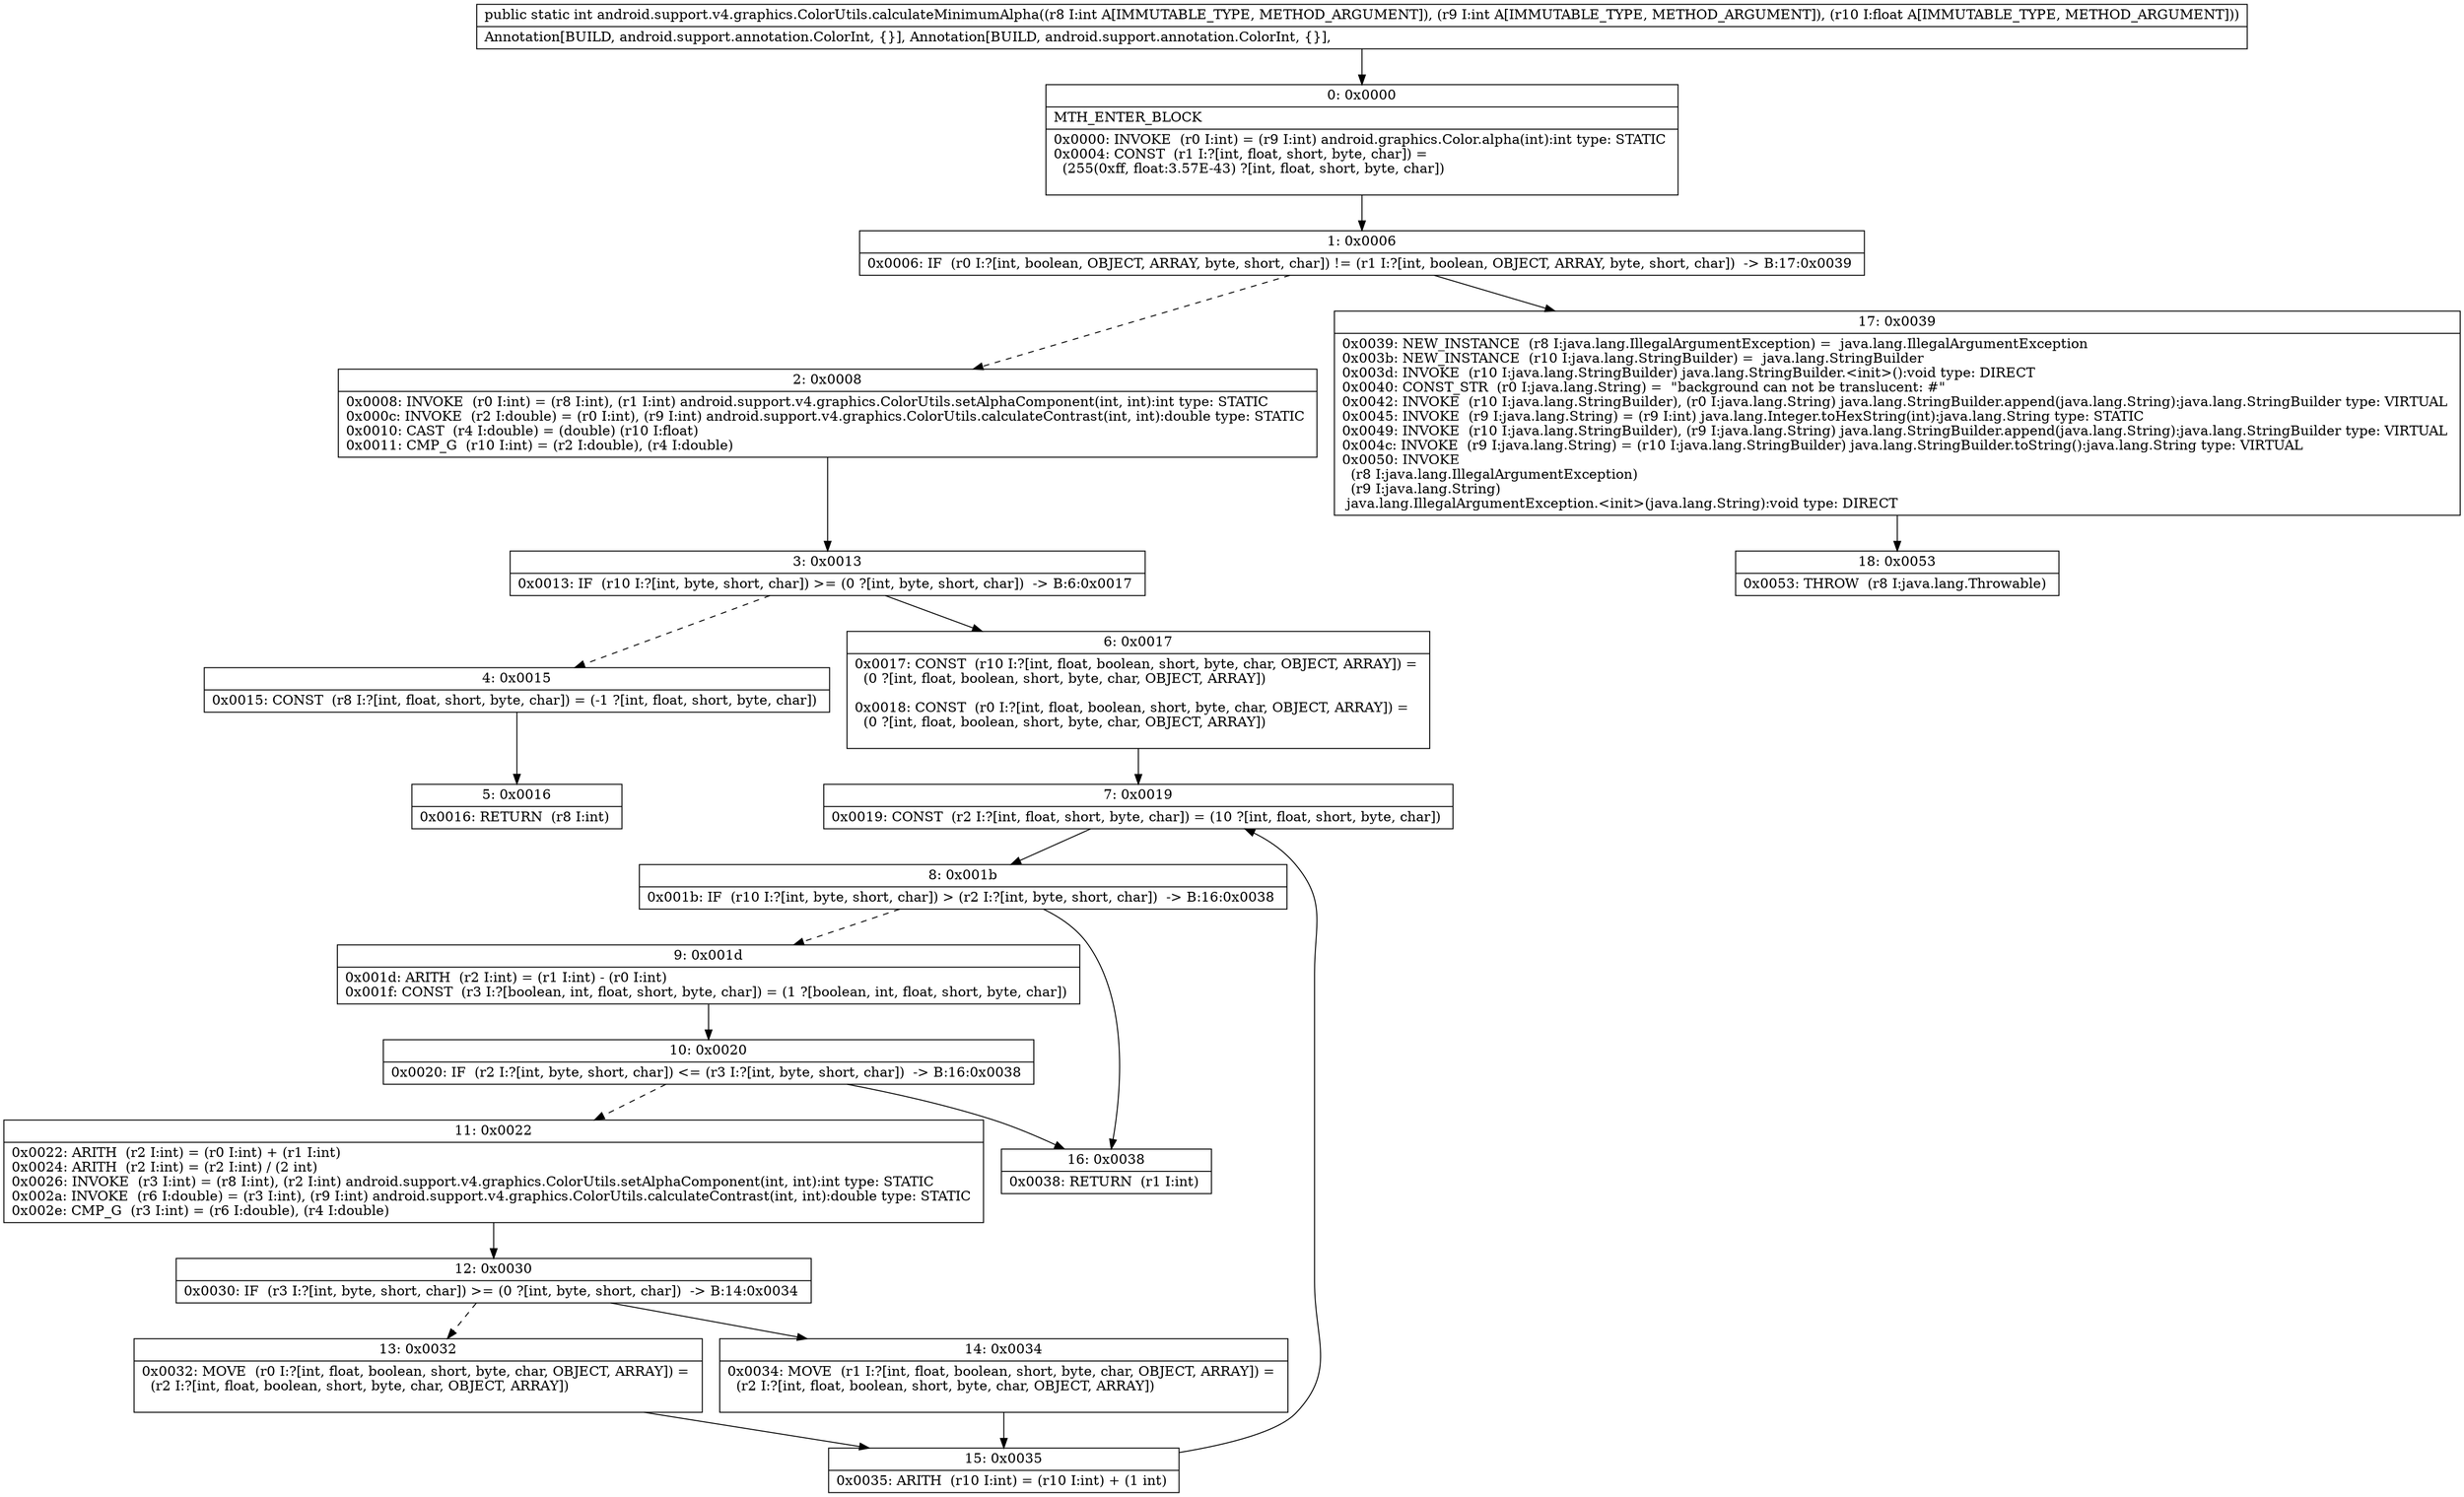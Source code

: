 digraph "CFG forandroid.support.v4.graphics.ColorUtils.calculateMinimumAlpha(IIF)I" {
Node_0 [shape=record,label="{0\:\ 0x0000|MTH_ENTER_BLOCK\l|0x0000: INVOKE  (r0 I:int) = (r9 I:int) android.graphics.Color.alpha(int):int type: STATIC \l0x0004: CONST  (r1 I:?[int, float, short, byte, char]) = \l  (255(0xff, float:3.57E\-43) ?[int, float, short, byte, char])\l \l}"];
Node_1 [shape=record,label="{1\:\ 0x0006|0x0006: IF  (r0 I:?[int, boolean, OBJECT, ARRAY, byte, short, char]) != (r1 I:?[int, boolean, OBJECT, ARRAY, byte, short, char])  \-\> B:17:0x0039 \l}"];
Node_2 [shape=record,label="{2\:\ 0x0008|0x0008: INVOKE  (r0 I:int) = (r8 I:int), (r1 I:int) android.support.v4.graphics.ColorUtils.setAlphaComponent(int, int):int type: STATIC \l0x000c: INVOKE  (r2 I:double) = (r0 I:int), (r9 I:int) android.support.v4.graphics.ColorUtils.calculateContrast(int, int):double type: STATIC \l0x0010: CAST  (r4 I:double) = (double) (r10 I:float) \l0x0011: CMP_G  (r10 I:int) = (r2 I:double), (r4 I:double) \l}"];
Node_3 [shape=record,label="{3\:\ 0x0013|0x0013: IF  (r10 I:?[int, byte, short, char]) \>= (0 ?[int, byte, short, char])  \-\> B:6:0x0017 \l}"];
Node_4 [shape=record,label="{4\:\ 0x0015|0x0015: CONST  (r8 I:?[int, float, short, byte, char]) = (\-1 ?[int, float, short, byte, char]) \l}"];
Node_5 [shape=record,label="{5\:\ 0x0016|0x0016: RETURN  (r8 I:int) \l}"];
Node_6 [shape=record,label="{6\:\ 0x0017|0x0017: CONST  (r10 I:?[int, float, boolean, short, byte, char, OBJECT, ARRAY]) = \l  (0 ?[int, float, boolean, short, byte, char, OBJECT, ARRAY])\l \l0x0018: CONST  (r0 I:?[int, float, boolean, short, byte, char, OBJECT, ARRAY]) = \l  (0 ?[int, float, boolean, short, byte, char, OBJECT, ARRAY])\l \l}"];
Node_7 [shape=record,label="{7\:\ 0x0019|0x0019: CONST  (r2 I:?[int, float, short, byte, char]) = (10 ?[int, float, short, byte, char]) \l}"];
Node_8 [shape=record,label="{8\:\ 0x001b|0x001b: IF  (r10 I:?[int, byte, short, char]) \> (r2 I:?[int, byte, short, char])  \-\> B:16:0x0038 \l}"];
Node_9 [shape=record,label="{9\:\ 0x001d|0x001d: ARITH  (r2 I:int) = (r1 I:int) \- (r0 I:int) \l0x001f: CONST  (r3 I:?[boolean, int, float, short, byte, char]) = (1 ?[boolean, int, float, short, byte, char]) \l}"];
Node_10 [shape=record,label="{10\:\ 0x0020|0x0020: IF  (r2 I:?[int, byte, short, char]) \<= (r3 I:?[int, byte, short, char])  \-\> B:16:0x0038 \l}"];
Node_11 [shape=record,label="{11\:\ 0x0022|0x0022: ARITH  (r2 I:int) = (r0 I:int) + (r1 I:int) \l0x0024: ARITH  (r2 I:int) = (r2 I:int) \/ (2 int) \l0x0026: INVOKE  (r3 I:int) = (r8 I:int), (r2 I:int) android.support.v4.graphics.ColorUtils.setAlphaComponent(int, int):int type: STATIC \l0x002a: INVOKE  (r6 I:double) = (r3 I:int), (r9 I:int) android.support.v4.graphics.ColorUtils.calculateContrast(int, int):double type: STATIC \l0x002e: CMP_G  (r3 I:int) = (r6 I:double), (r4 I:double) \l}"];
Node_12 [shape=record,label="{12\:\ 0x0030|0x0030: IF  (r3 I:?[int, byte, short, char]) \>= (0 ?[int, byte, short, char])  \-\> B:14:0x0034 \l}"];
Node_13 [shape=record,label="{13\:\ 0x0032|0x0032: MOVE  (r0 I:?[int, float, boolean, short, byte, char, OBJECT, ARRAY]) = \l  (r2 I:?[int, float, boolean, short, byte, char, OBJECT, ARRAY])\l \l}"];
Node_14 [shape=record,label="{14\:\ 0x0034|0x0034: MOVE  (r1 I:?[int, float, boolean, short, byte, char, OBJECT, ARRAY]) = \l  (r2 I:?[int, float, boolean, short, byte, char, OBJECT, ARRAY])\l \l}"];
Node_15 [shape=record,label="{15\:\ 0x0035|0x0035: ARITH  (r10 I:int) = (r10 I:int) + (1 int) \l}"];
Node_16 [shape=record,label="{16\:\ 0x0038|0x0038: RETURN  (r1 I:int) \l}"];
Node_17 [shape=record,label="{17\:\ 0x0039|0x0039: NEW_INSTANCE  (r8 I:java.lang.IllegalArgumentException) =  java.lang.IllegalArgumentException \l0x003b: NEW_INSTANCE  (r10 I:java.lang.StringBuilder) =  java.lang.StringBuilder \l0x003d: INVOKE  (r10 I:java.lang.StringBuilder) java.lang.StringBuilder.\<init\>():void type: DIRECT \l0x0040: CONST_STR  (r0 I:java.lang.String) =  \"background can not be translucent: #\" \l0x0042: INVOKE  (r10 I:java.lang.StringBuilder), (r0 I:java.lang.String) java.lang.StringBuilder.append(java.lang.String):java.lang.StringBuilder type: VIRTUAL \l0x0045: INVOKE  (r9 I:java.lang.String) = (r9 I:int) java.lang.Integer.toHexString(int):java.lang.String type: STATIC \l0x0049: INVOKE  (r10 I:java.lang.StringBuilder), (r9 I:java.lang.String) java.lang.StringBuilder.append(java.lang.String):java.lang.StringBuilder type: VIRTUAL \l0x004c: INVOKE  (r9 I:java.lang.String) = (r10 I:java.lang.StringBuilder) java.lang.StringBuilder.toString():java.lang.String type: VIRTUAL \l0x0050: INVOKE  \l  (r8 I:java.lang.IllegalArgumentException)\l  (r9 I:java.lang.String)\l java.lang.IllegalArgumentException.\<init\>(java.lang.String):void type: DIRECT \l}"];
Node_18 [shape=record,label="{18\:\ 0x0053|0x0053: THROW  (r8 I:java.lang.Throwable) \l}"];
MethodNode[shape=record,label="{public static int android.support.v4.graphics.ColorUtils.calculateMinimumAlpha((r8 I:int A[IMMUTABLE_TYPE, METHOD_ARGUMENT]), (r9 I:int A[IMMUTABLE_TYPE, METHOD_ARGUMENT]), (r10 I:float A[IMMUTABLE_TYPE, METHOD_ARGUMENT]))  | Annotation[BUILD, android.support.annotation.ColorInt, \{\}], Annotation[BUILD, android.support.annotation.ColorInt, \{\}], \l}"];
MethodNode -> Node_0;
Node_0 -> Node_1;
Node_1 -> Node_2[style=dashed];
Node_1 -> Node_17;
Node_2 -> Node_3;
Node_3 -> Node_4[style=dashed];
Node_3 -> Node_6;
Node_4 -> Node_5;
Node_6 -> Node_7;
Node_7 -> Node_8;
Node_8 -> Node_9[style=dashed];
Node_8 -> Node_16;
Node_9 -> Node_10;
Node_10 -> Node_11[style=dashed];
Node_10 -> Node_16;
Node_11 -> Node_12;
Node_12 -> Node_13[style=dashed];
Node_12 -> Node_14;
Node_13 -> Node_15;
Node_14 -> Node_15;
Node_15 -> Node_7;
Node_17 -> Node_18;
}

